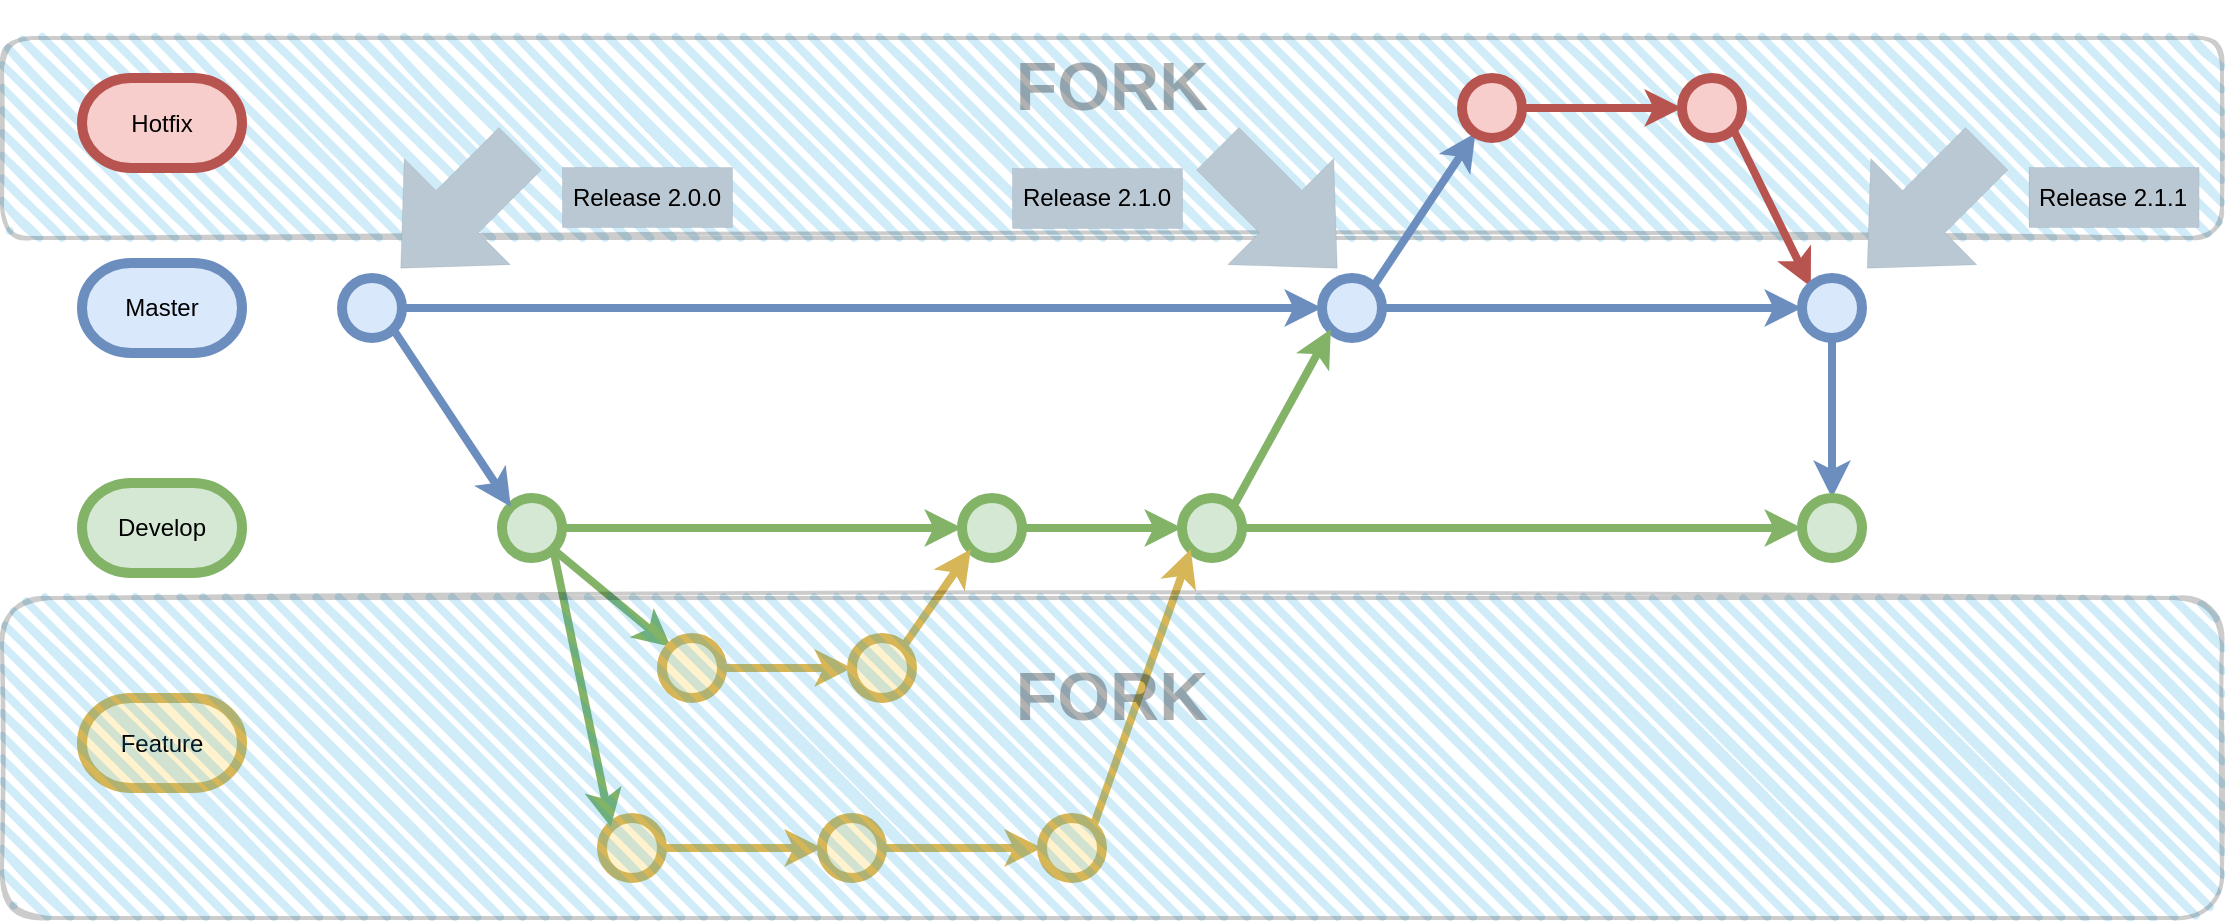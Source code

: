 <mxfile version="17.4.0" type="device"><diagram id="l7W2tdzI4Jv6cm-UOZnC" name="Page-1"><mxGraphModel dx="2568" dy="638" grid="1" gridSize="10" guides="1" tooltips="1" connect="1" arrows="1" fold="1" page="1" pageScale="1" pageWidth="850" pageHeight="1100" math="0" shadow="0"><root><mxCell id="0"/><mxCell id="1" parent="0"/><mxCell id="q59VM_9cuH_WKuQMFQzU-2" value="&lt;h1 style=&quot;font-size: 34px;&quot;&gt;FORK&lt;/h1&gt;" style="rounded=1;whiteSpace=wrap;html=1;strokeWidth=2;fillWeight=4;hachureGap=8;hachureAngle=45;fillColor=#1ba1e2;sketch=1;shadow=0;glass=0;opacity=20;fontSize=34;verticalAlign=middle;labelPosition=center;verticalLabelPosition=middle;align=center;spacing=0;spacingBottom=52;textOpacity=30;" vertex="1" parent="1"><mxGeometry y="120" width="1110" height="100" as="geometry"/></mxCell><mxCell id="J9JQR4AHCLmenJuKz9vq-37" value="" style="edgeStyle=orthogonalEdgeStyle;rounded=0;orthogonalLoop=1;jettySize=auto;html=1;fillColor=#dae8fc;strokeColor=#6c8ebf;strokeWidth=4;" parent="1" source="J9JQR4AHCLmenJuKz9vq-6" target="J9JQR4AHCLmenJuKz9vq-36" edge="1"><mxGeometry relative="1" as="geometry"/></mxCell><mxCell id="J9JQR4AHCLmenJuKz9vq-6" value="" style="shape=ellipse;html=1;dashed=0;whitespace=wrap;aspect=fixed;perimeter=ellipsePerimeter;fillColor=#dae8fc;strokeColor=#6c8ebf;strokeWidth=5;" parent="1" vertex="1"><mxGeometry x="170" y="240" width="30" height="30" as="geometry"/></mxCell><mxCell id="J9JQR4AHCLmenJuKz9vq-24" value="" style="edgeStyle=orthogonalEdgeStyle;rounded=0;orthogonalLoop=1;jettySize=auto;html=1;fillColor=#d5e8d4;strokeColor=#82b366;strokeWidth=4;" parent="1" source="J9JQR4AHCLmenJuKz9vq-9" target="J9JQR4AHCLmenJuKz9vq-23" edge="1"><mxGeometry relative="1" as="geometry"/></mxCell><mxCell id="J9JQR4AHCLmenJuKz9vq-9" value="" style="shape=ellipse;html=1;dashed=0;whitespace=wrap;aspect=fixed;perimeter=ellipsePerimeter;fillColor=#d5e8d4;strokeColor=#82b366;strokeWidth=5;" parent="1" vertex="1"><mxGeometry x="250" y="350" width="30" height="30" as="geometry"/></mxCell><mxCell id="J9JQR4AHCLmenJuKz9vq-11" value="" style="endArrow=classic;html=1;rounded=0;exitX=1;exitY=1;exitDx=0;exitDy=0;entryX=0;entryY=0;entryDx=0;entryDy=0;fillColor=#dae8fc;strokeColor=#6c8ebf;strokeWidth=4;" parent="1" source="J9JQR4AHCLmenJuKz9vq-6" target="J9JQR4AHCLmenJuKz9vq-9" edge="1"><mxGeometry width="50" height="50" relative="1" as="geometry"><mxPoint x="270" y="300" as="sourcePoint"/><mxPoint x="320" y="250" as="targetPoint"/></mxGeometry></mxCell><mxCell id="J9JQR4AHCLmenJuKz9vq-12" value="Master" style="strokeWidth=5;html=1;shape=mxgraph.flowchart.terminator;whiteSpace=wrap;fillColor=#dae8fc;strokeColor=#6c8ebf;" parent="1" vertex="1"><mxGeometry x="40" y="232.5" width="80" height="45" as="geometry"/></mxCell><mxCell id="J9JQR4AHCLmenJuKz9vq-13" value="Develop" style="strokeWidth=5;html=1;shape=mxgraph.flowchart.terminator;whiteSpace=wrap;fillColor=#d5e8d4;strokeColor=#82b366;" parent="1" vertex="1"><mxGeometry x="40" y="342.5" width="80" height="45" as="geometry"/></mxCell><mxCell id="J9JQR4AHCLmenJuKz9vq-16" value="" style="endArrow=classic;html=1;rounded=0;exitX=1;exitY=1;exitDx=0;exitDy=0;entryX=0;entryY=0;entryDx=0;entryDy=0;fillColor=#d5e8d4;strokeColor=#82b366;strokeWidth=4;" parent="1" source="J9JQR4AHCLmenJuKz9vq-9" target="J9JQR4AHCLmenJuKz9vq-17" edge="1"><mxGeometry width="50" height="50" relative="1" as="geometry"><mxPoint x="259.997" y="379.997" as="sourcePoint"/><mxPoint x="280" y="420" as="targetPoint"/></mxGeometry></mxCell><mxCell id="J9JQR4AHCLmenJuKz9vq-20" value="" style="edgeStyle=orthogonalEdgeStyle;rounded=0;orthogonalLoop=1;jettySize=auto;html=1;entryX=0;entryY=0.5;entryDx=0;entryDy=0;fillColor=#fff2cc;strokeColor=#d6b656;strokeWidth=4;" parent="1" source="J9JQR4AHCLmenJuKz9vq-17" target="J9JQR4AHCLmenJuKz9vq-21" edge="1"><mxGeometry relative="1" as="geometry"><mxPoint x="420" y="435" as="targetPoint"/></mxGeometry></mxCell><mxCell id="J9JQR4AHCLmenJuKz9vq-17" value="" style="shape=ellipse;html=1;dashed=0;whitespace=wrap;aspect=fixed;perimeter=ellipsePerimeter;fillColor=#fff2cc;strokeColor=#d6b656;strokeWidth=5;" parent="1" vertex="1"><mxGeometry x="330" y="420" width="30" height="30" as="geometry"/></mxCell><mxCell id="J9JQR4AHCLmenJuKz9vq-18" value="Feature" style="strokeWidth=5;html=1;shape=mxgraph.flowchart.terminator;whiteSpace=wrap;fillColor=#fff2cc;strokeColor=#d6b656;" parent="1" vertex="1"><mxGeometry x="40" y="450" width="80" height="45" as="geometry"/></mxCell><mxCell id="J9JQR4AHCLmenJuKz9vq-21" value="" style="shape=ellipse;html=1;dashed=0;whitespace=wrap;aspect=fixed;perimeter=ellipsePerimeter;fillColor=#fff2cc;strokeColor=#d6b656;strokeWidth=5;" parent="1" vertex="1"><mxGeometry x="425" y="420" width="30" height="30" as="geometry"/></mxCell><mxCell id="J9JQR4AHCLmenJuKz9vq-34" value="" style="edgeStyle=orthogonalEdgeStyle;rounded=0;orthogonalLoop=1;jettySize=auto;html=1;fillColor=#d5e8d4;strokeColor=#82b366;strokeWidth=4;" parent="1" source="J9JQR4AHCLmenJuKz9vq-23" target="J9JQR4AHCLmenJuKz9vq-33" edge="1"><mxGeometry relative="1" as="geometry"/></mxCell><mxCell id="J9JQR4AHCLmenJuKz9vq-23" value="" style="shape=ellipse;html=1;dashed=0;whitespace=wrap;aspect=fixed;perimeter=ellipsePerimeter;fillColor=#d5e8d4;strokeColor=#82b366;strokeWidth=5;" parent="1" vertex="1"><mxGeometry x="480" y="350" width="30" height="30" as="geometry"/></mxCell><mxCell id="J9JQR4AHCLmenJuKz9vq-25" value="" style="endArrow=classic;html=1;rounded=0;exitX=1;exitY=0;exitDx=0;exitDy=0;entryX=0;entryY=1;entryDx=0;entryDy=0;fillColor=#fff2cc;strokeColor=#d6b656;strokeWidth=4;" parent="1" source="J9JQR4AHCLmenJuKz9vq-21" target="J9JQR4AHCLmenJuKz9vq-23" edge="1"><mxGeometry width="50" height="50" relative="1" as="geometry"><mxPoint x="405.997" y="371.217" as="sourcePoint"/><mxPoint x="424.783" y="420.003" as="targetPoint"/></mxGeometry></mxCell><mxCell id="J9JQR4AHCLmenJuKz9vq-30" value="" style="edgeStyle=orthogonalEdgeStyle;rounded=0;orthogonalLoop=1;jettySize=auto;html=1;fillColor=#fff2cc;strokeColor=#d6b656;strokeWidth=4;" parent="1" source="J9JQR4AHCLmenJuKz9vq-26" target="J9JQR4AHCLmenJuKz9vq-29" edge="1"><mxGeometry relative="1" as="geometry"/></mxCell><mxCell id="J9JQR4AHCLmenJuKz9vq-26" value="" style="shape=ellipse;html=1;dashed=0;whitespace=wrap;aspect=fixed;perimeter=ellipsePerimeter;fillColor=#fff2cc;strokeColor=#d6b656;strokeWidth=5;" parent="1" vertex="1"><mxGeometry x="300" y="510" width="30" height="30" as="geometry"/></mxCell><mxCell id="J9JQR4AHCLmenJuKz9vq-28" value="" style="endArrow=classic;html=1;rounded=0;exitX=1;exitY=1;exitDx=0;exitDy=0;entryX=0;entryY=0;entryDx=0;entryDy=0;fillColor=#d5e8d4;strokeColor=#82b366;strokeWidth=4;" parent="1" source="J9JQR4AHCLmenJuKz9vq-9" target="J9JQR4AHCLmenJuKz9vq-26" edge="1"><mxGeometry width="50" height="50" relative="1" as="geometry"><mxPoint x="271.217" y="399.997" as="sourcePoint"/><mxPoint x="300.003" y="448.783" as="targetPoint"/></mxGeometry></mxCell><mxCell id="J9JQR4AHCLmenJuKz9vq-32" value="" style="edgeStyle=orthogonalEdgeStyle;rounded=0;orthogonalLoop=1;jettySize=auto;html=1;fillColor=#fff2cc;strokeColor=#d6b656;strokeWidth=4;" parent="1" source="J9JQR4AHCLmenJuKz9vq-29" target="J9JQR4AHCLmenJuKz9vq-31" edge="1"><mxGeometry relative="1" as="geometry"/></mxCell><mxCell id="J9JQR4AHCLmenJuKz9vq-29" value="" style="shape=ellipse;html=1;dashed=0;whitespace=wrap;aspect=fixed;perimeter=ellipsePerimeter;fillColor=#fff2cc;strokeColor=#d6b656;strokeWidth=5;" parent="1" vertex="1"><mxGeometry x="410" y="510" width="30" height="30" as="geometry"/></mxCell><mxCell id="J9JQR4AHCLmenJuKz9vq-31" value="" style="shape=ellipse;html=1;dashed=0;whitespace=wrap;aspect=fixed;perimeter=ellipsePerimeter;fillColor=#fff2cc;strokeColor=#d6b656;strokeWidth=5;" parent="1" vertex="1"><mxGeometry x="520" y="510" width="30" height="30" as="geometry"/></mxCell><mxCell id="J9JQR4AHCLmenJuKz9vq-47" value="" style="edgeStyle=none;rounded=0;orthogonalLoop=1;jettySize=auto;html=1;fillColor=#d5e8d4;strokeColor=#82b366;strokeWidth=4;" parent="1" source="J9JQR4AHCLmenJuKz9vq-33" target="J9JQR4AHCLmenJuKz9vq-46" edge="1"><mxGeometry relative="1" as="geometry"/></mxCell><mxCell id="J9JQR4AHCLmenJuKz9vq-33" value="" style="shape=ellipse;html=1;dashed=0;whitespace=wrap;aspect=fixed;perimeter=ellipsePerimeter;fillColor=#d5e8d4;strokeColor=#82b366;strokeWidth=5;" parent="1" vertex="1"><mxGeometry x="590" y="350" width="30" height="30" as="geometry"/></mxCell><mxCell id="J9JQR4AHCLmenJuKz9vq-35" value="" style="endArrow=classic;html=1;rounded=0;exitX=1;exitY=0;exitDx=0;exitDy=0;entryX=0;entryY=1;entryDx=0;entryDy=0;fillColor=#fff2cc;strokeColor=#d6b656;strokeWidth=4;" parent="1" source="J9JQR4AHCLmenJuKz9vq-31" target="J9JQR4AHCLmenJuKz9vq-33" edge="1"><mxGeometry width="50" height="50" relative="1" as="geometry"><mxPoint x="369.997" y="449.997" as="sourcePoint"/><mxPoint x="398.783" y="588.783" as="targetPoint"/></mxGeometry></mxCell><mxCell id="J9JQR4AHCLmenJuKz9vq-40" value="" style="rounded=0;orthogonalLoop=1;jettySize=auto;html=1;exitX=1;exitY=0;exitDx=0;exitDy=0;fillColor=#dae8fc;strokeColor=#6c8ebf;strokeWidth=4;" parent="1" source="J9JQR4AHCLmenJuKz9vq-36" target="J9JQR4AHCLmenJuKz9vq-39" edge="1"><mxGeometry relative="1" as="geometry"/></mxCell><mxCell id="J9JQR4AHCLmenJuKz9vq-44" value="" style="edgeStyle=none;rounded=0;orthogonalLoop=1;jettySize=auto;html=1;fillColor=#dae8fc;strokeColor=#6c8ebf;strokeWidth=4;" parent="1" source="J9JQR4AHCLmenJuKz9vq-36" target="J9JQR4AHCLmenJuKz9vq-43" edge="1"><mxGeometry relative="1" as="geometry"/></mxCell><mxCell id="J9JQR4AHCLmenJuKz9vq-36" value="" style="shape=ellipse;html=1;dashed=0;whitespace=wrap;aspect=fixed;perimeter=ellipsePerimeter;fillColor=#dae8fc;strokeColor=#6c8ebf;strokeWidth=5;" parent="1" vertex="1"><mxGeometry x="660" y="240" width="30" height="30" as="geometry"/></mxCell><mxCell id="J9JQR4AHCLmenJuKz9vq-38" value="" style="endArrow=classic;html=1;rounded=0;exitX=1;exitY=0;exitDx=0;exitDy=0;entryX=0;entryY=1;entryDx=0;entryDy=0;fillColor=#d5e8d4;strokeColor=#82b366;strokeWidth=4;" parent="1" source="J9JQR4AHCLmenJuKz9vq-33" target="J9JQR4AHCLmenJuKz9vq-36" edge="1"><mxGeometry width="50" height="50" relative="1" as="geometry"><mxPoint x="629.997" y="326.283" as="sourcePoint"/><mxPoint x="663.783" y="277.497" as="targetPoint"/></mxGeometry></mxCell><mxCell id="J9JQR4AHCLmenJuKz9vq-42" value="" style="edgeStyle=none;rounded=0;orthogonalLoop=1;jettySize=auto;html=1;fillColor=#f8cecc;strokeColor=#b85450;strokeWidth=4;" parent="1" source="J9JQR4AHCLmenJuKz9vq-39" target="J9JQR4AHCLmenJuKz9vq-41" edge="1"><mxGeometry relative="1" as="geometry"/></mxCell><mxCell id="J9JQR4AHCLmenJuKz9vq-39" value="" style="shape=ellipse;html=1;dashed=0;whitespace=wrap;aspect=fixed;perimeter=ellipsePerimeter;fillColor=#f8cecc;strokeColor=#b85450;strokeWidth=5;" parent="1" vertex="1"><mxGeometry x="730" y="140" width="30" height="30" as="geometry"/></mxCell><mxCell id="J9JQR4AHCLmenJuKz9vq-45" style="edgeStyle=none;rounded=0;orthogonalLoop=1;jettySize=auto;html=1;exitX=1;exitY=1;exitDx=0;exitDy=0;entryX=0;entryY=0;entryDx=0;entryDy=0;fillColor=#f8cecc;strokeColor=#b85450;strokeWidth=4;" parent="1" source="J9JQR4AHCLmenJuKz9vq-41" target="J9JQR4AHCLmenJuKz9vq-43" edge="1"><mxGeometry relative="1" as="geometry"/></mxCell><mxCell id="J9JQR4AHCLmenJuKz9vq-41" value="" style="shape=ellipse;html=1;dashed=0;whitespace=wrap;aspect=fixed;perimeter=ellipsePerimeter;fillColor=#f8cecc;strokeColor=#b85450;strokeWidth=5;" parent="1" vertex="1"><mxGeometry x="840" y="140" width="30" height="30" as="geometry"/></mxCell><mxCell id="J9JQR4AHCLmenJuKz9vq-48" style="edgeStyle=none;rounded=0;orthogonalLoop=1;jettySize=auto;html=1;exitX=0.5;exitY=1;exitDx=0;exitDy=0;entryX=0.5;entryY=0;entryDx=0;entryDy=0;fillColor=#dae8fc;strokeColor=#6c8ebf;strokeWidth=4;" parent="1" source="J9JQR4AHCLmenJuKz9vq-43" target="J9JQR4AHCLmenJuKz9vq-46" edge="1"><mxGeometry relative="1" as="geometry"/></mxCell><mxCell id="J9JQR4AHCLmenJuKz9vq-43" value="" style="shape=ellipse;html=1;dashed=0;whitespace=wrap;aspect=fixed;perimeter=ellipsePerimeter;fillColor=#dae8fc;strokeColor=#6c8ebf;strokeWidth=5;" parent="1" vertex="1"><mxGeometry x="900" y="240" width="30" height="30" as="geometry"/></mxCell><mxCell id="J9JQR4AHCLmenJuKz9vq-46" value="" style="shape=ellipse;html=1;dashed=0;whitespace=wrap;aspect=fixed;perimeter=ellipsePerimeter;fillColor=#d5e8d4;strokeColor=#82b366;strokeWidth=5;" parent="1" vertex="1"><mxGeometry x="900" y="350" width="30" height="30" as="geometry"/></mxCell><mxCell id="J9JQR4AHCLmenJuKz9vq-50" value="Hotfix" style="strokeWidth=5;html=1;shape=mxgraph.flowchart.terminator;whiteSpace=wrap;fillColor=#f8cecc;strokeColor=#b85450;" parent="1" vertex="1"><mxGeometry x="40" y="140" width="80" height="45" as="geometry"/></mxCell><mxCell id="J9JQR4AHCLmenJuKz9vq-51" value="" style="verticalLabelPosition=bottom;verticalAlign=top;html=1;strokeWidth=0;shape=mxgraph.arrows2.arrow;dy=0.6;dx=40;notch=0;rotation=-225;fillColor=#bac8d3;strokeColor=#23445d;" parent="1" vertex="1"><mxGeometry x="186.74" y="167.49" width="84.47" height="75" as="geometry"/></mxCell><mxCell id="J9JQR4AHCLmenJuKz9vq-52" value="Release 2.0.0" style="text;html=1;fillColor=#bac8d3;align=center;verticalAlign=middle;whiteSpace=wrap;rounded=0;strokeWidth=0;strokeColor=#23445d;" parent="1" vertex="1"><mxGeometry x="280" y="184.5" width="85" height="30" as="geometry"/></mxCell><mxCell id="J9JQR4AHCLmenJuKz9vq-55" value="" style="verticalLabelPosition=bottom;verticalAlign=top;html=1;strokeWidth=0;shape=mxgraph.arrows2.arrow;dy=0.6;dx=40;notch=0;rotation=-225;fillColor=#bac8d3;strokeColor=#23445d;flipV=0;flipH=0;direction=north;" parent="1" vertex="1"><mxGeometry x="600.005" y="162.755" width="75" height="84.47" as="geometry"/></mxCell><mxCell id="J9JQR4AHCLmenJuKz9vq-56" value="Release 2.1.0" style="text;html=1;fillColor=#bac8d3;align=center;verticalAlign=middle;whiteSpace=wrap;rounded=0;strokeWidth=0;strokeColor=#23445d;flipV=0;flipH=0;" parent="1" vertex="1"><mxGeometry x="505" y="185" width="85" height="30" as="geometry"/></mxCell><mxCell id="J9JQR4AHCLmenJuKz9vq-57" value="" style="verticalLabelPosition=bottom;verticalAlign=top;html=1;strokeWidth=0;shape=mxgraph.arrows2.arrow;dy=0.6;dx=40;notch=0;rotation=-225;fillColor=#bac8d3;strokeColor=#23445d;" parent="1" vertex="1"><mxGeometry x="920" y="167.49" width="84.47" height="75" as="geometry"/></mxCell><mxCell id="J9JQR4AHCLmenJuKz9vq-58" value="Release 2.1.1" style="text;html=1;fillColor=#bac8d3;align=center;verticalAlign=middle;whiteSpace=wrap;rounded=0;strokeWidth=0;strokeColor=#23445d;" parent="1" vertex="1"><mxGeometry x="1013.26" y="184.5" width="85" height="30" as="geometry"/></mxCell><mxCell id="q59VM_9cuH_WKuQMFQzU-10" value="&lt;h1 style=&quot;font-size: 34px;&quot;&gt;FORK&lt;/h1&gt;" style="rounded=1;whiteSpace=wrap;html=1;strokeWidth=2;fillWeight=4;hachureGap=8;hachureAngle=45;fillColor=#1ba1e2;sketch=1;shadow=0;glass=0;opacity=20;fontSize=34;verticalAlign=middle;labelPosition=center;verticalLabelPosition=middle;align=center;spacing=0;spacingBottom=63;textOpacity=30;spacingRight=0;spacingLeft=0;" vertex="1" parent="1"><mxGeometry y="400" width="1110" height="160" as="geometry"/></mxCell></root></mxGraphModel></diagram></mxfile>
